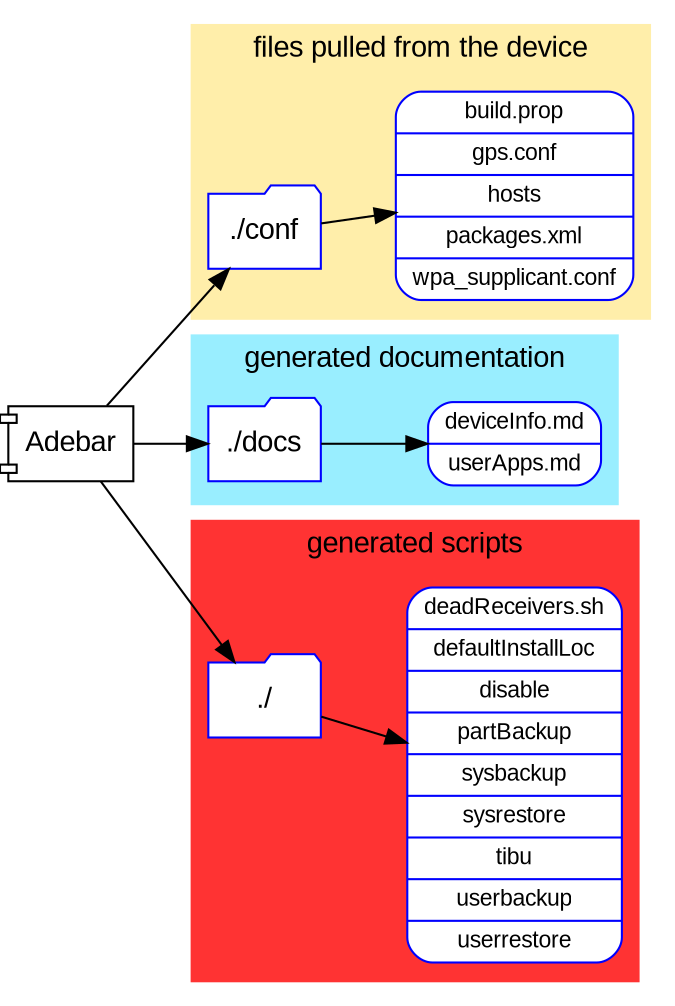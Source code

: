 digraph AdebarFiles {
/* Files generated by Adebar. Graphviz data file. */

  fontname = Arial;
  node [ fontname = Arial ];
  rankdir = LR;

  subgraph cluster_conf {
    rankdir = LR;
    style = filled;
    color = "#ffeeaa";
    node [ style=filled, color=blue, fillcolor=white ];
    label = "files pulled from the device";

    conf [ shape = folder, label = "./conf" ];
    conffiles [ shape = Mrecord, fontsize = 11, label = "build.prop|gps.conf|hosts|packages.xml|wpa_supplicant.conf" ];
    conf -> conffiles;
  }

  subgraph cluster_doc {
    rankdir = LR;
    style = filled;
    color = "#99eeff";
    node [ style=filled, color=blue, fillcolor=white ];
    label = "generated documentation"

    docs [ shape = folder, label = "./docs" ];
    docfiles [ shape = Mrecord, fontsize = 11, label = "deviceInfo.md|userApps.md" ];
    docs -> docfiles;
  }

  subgraph cluster_scripts {
    rankdir = LR;
    style = filled;
    color = "#ff3333";
    node [ style=filled, color=blue, fillcolor=white ];
    label = "generated scripts";

    scripts [ shape = folder, label = "./" ];
    scriptfiles [ shape= Mrecord, fontsize = 11, label = "deadReceivers.sh|defaultInstallLoc|disable|partBackup|sysbackup|sysrestore|tibu|userbackup|userrestore" ];
    scripts -> scriptfiles;
  }

  Adebar [ shape = component ];
  Adebar -> conf;
  Adebar -> docs;
  Adebar -> scripts;

}
